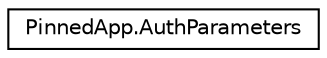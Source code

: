 digraph "Graphical Class Hierarchy"
{
  edge [fontname="Helvetica",fontsize="10",labelfontname="Helvetica",labelfontsize="10"];
  node [fontname="Helvetica",fontsize="10",shape=record];
  rankdir="LR";
  Node0 [label="PinnedApp.AuthParameters",height=0.2,width=0.4,color="black", fillcolor="white", style="filled",URL="$class_pinned_app_1_1_auth_parameters.html"];
}
